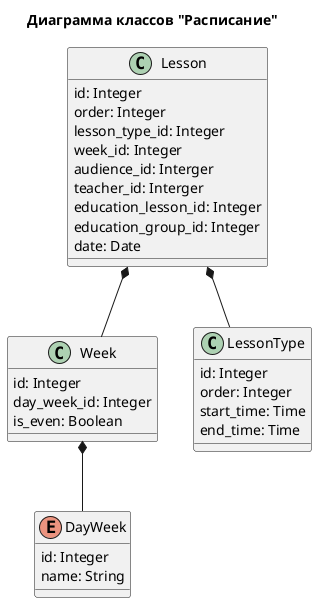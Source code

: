 @startuml timetable

title "Диаграмма классов "Расписание""

enum DayWeek {
    ' День Недели
    id: Integer
    name: String
}

class Week {
    ' Неделя
    id: Integer
    day_week_id: Integer
    is_even: Boolean
}

class LessonType {
    ' Тип занятия
    id: Integer
    order: Integer
    start_time: Time
    end_time: Time
}

class Lesson {
    ' Занятие
    id: Integer
    order: Integer
    lesson_type_id: Integer
    week_id: Integer
    audience_id: Interger
    teacher_id: Interger
    education_lesson_id: Integer
    education_group_id: Integer
    date: Date
}

Lesson *-- LessonType
Lesson *-- Week
Week *-- DayWeek

@enduml
